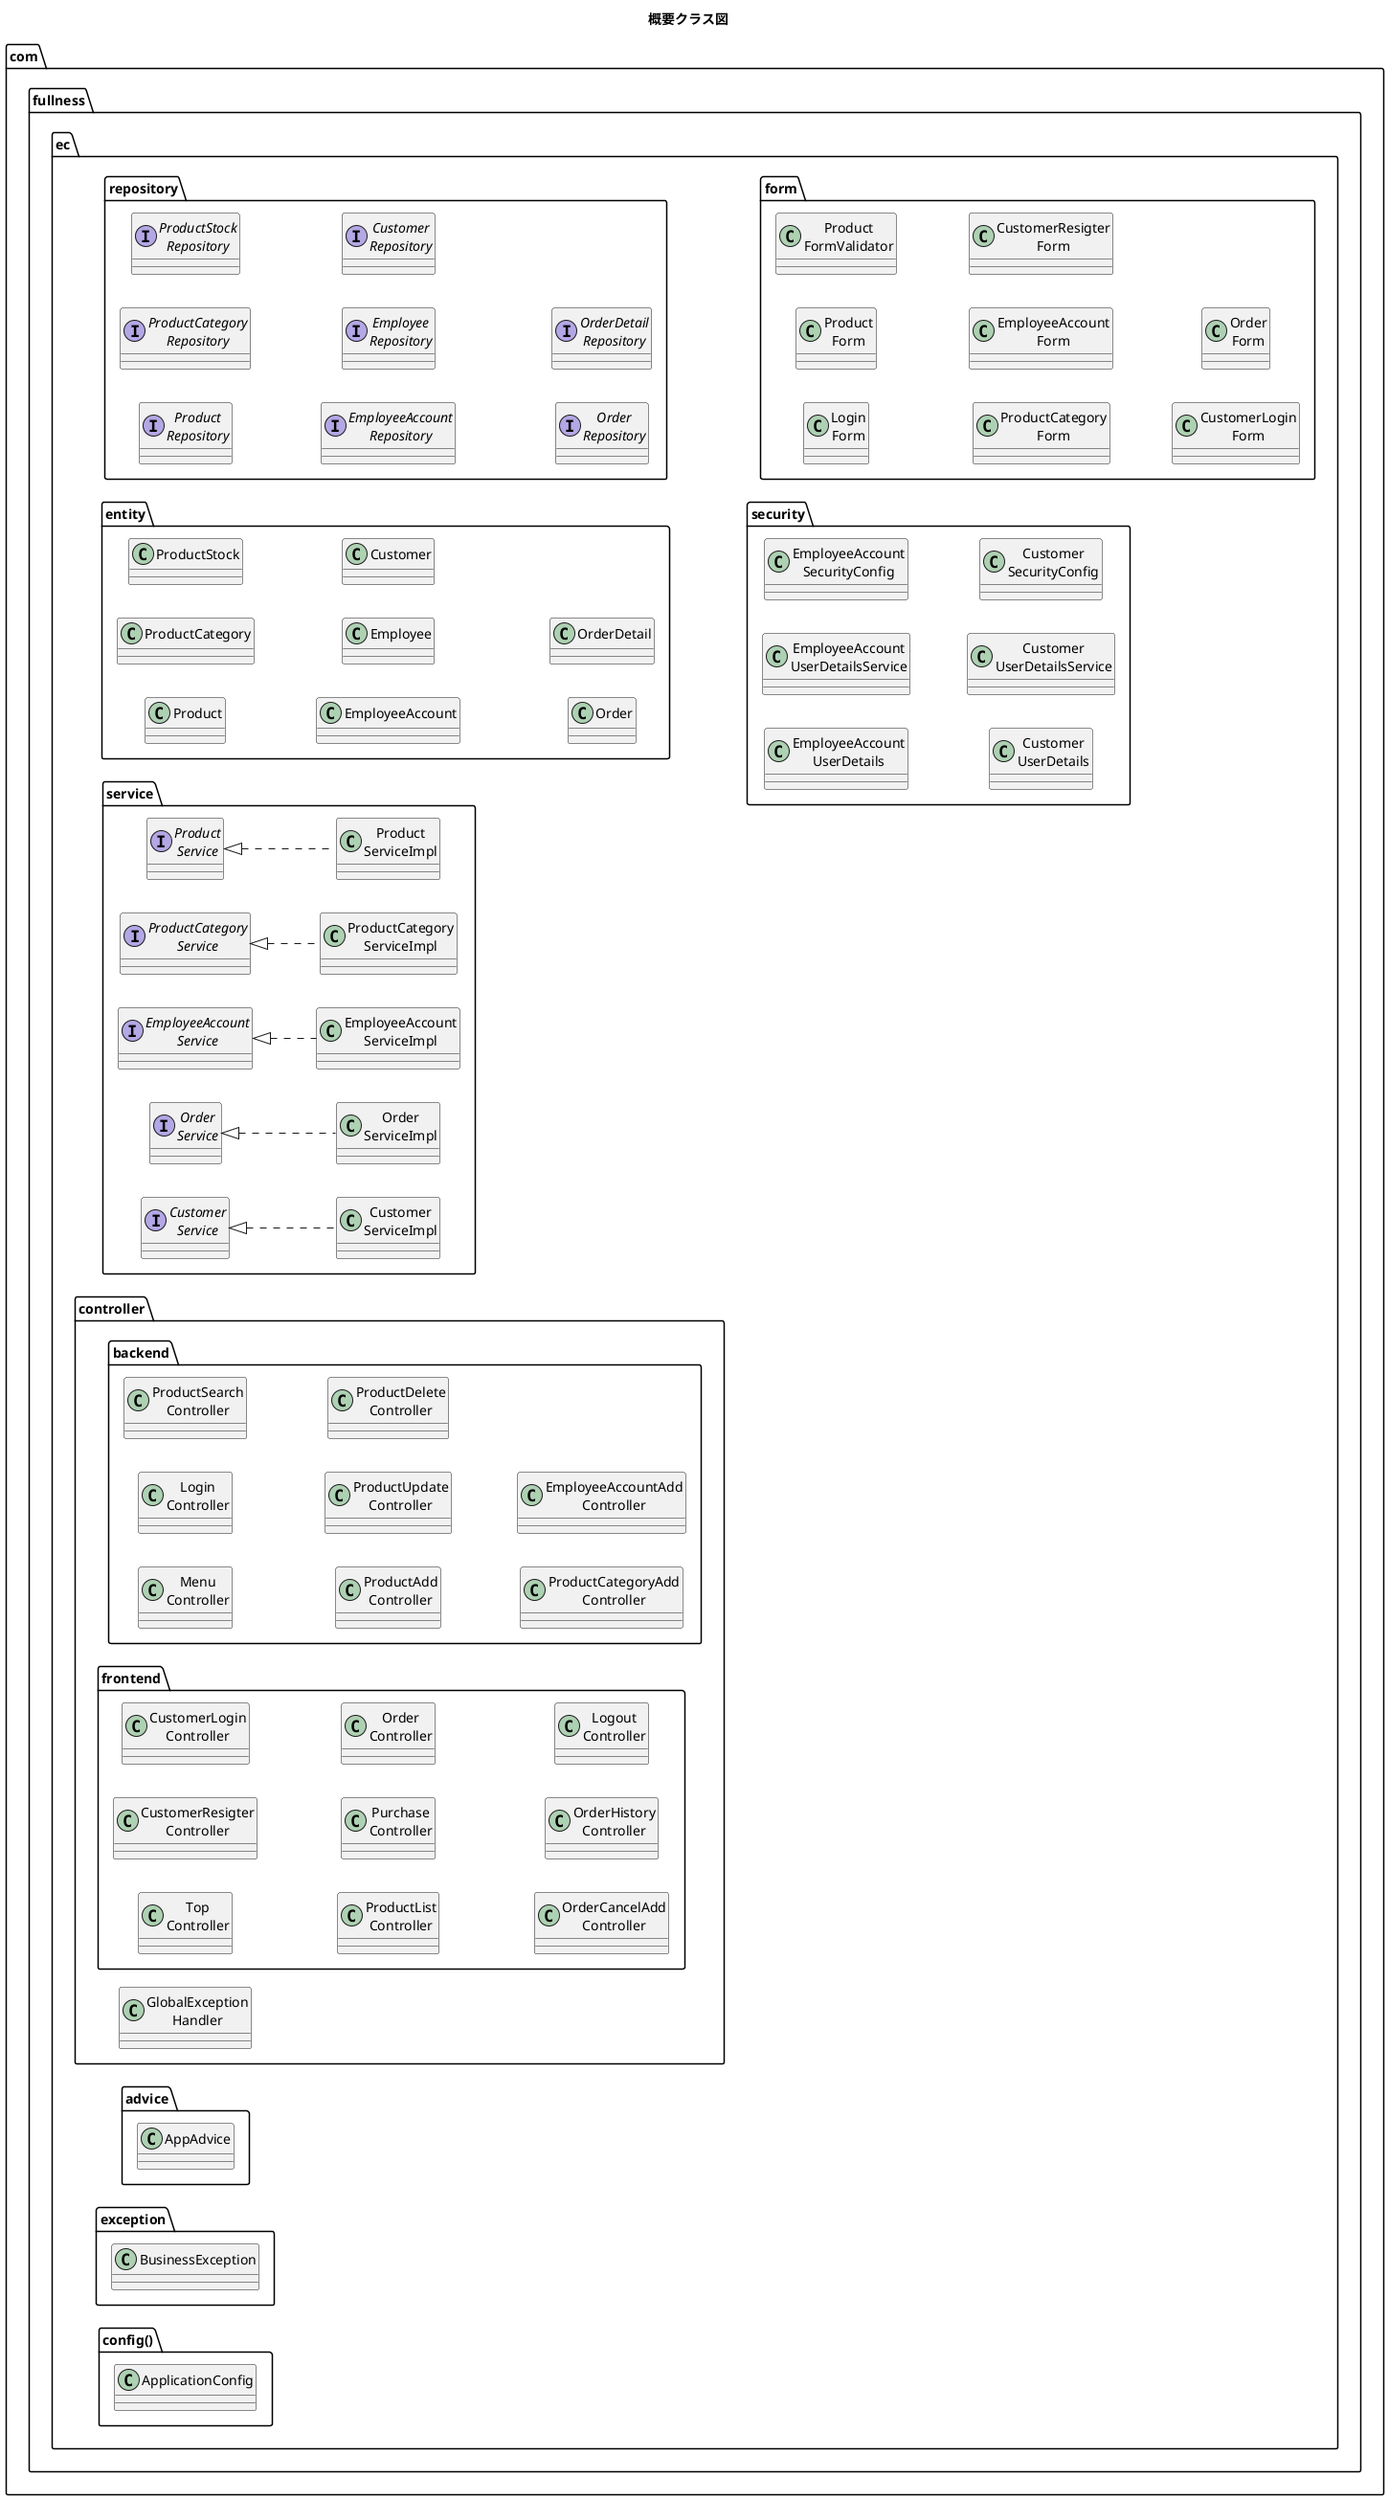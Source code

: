 @startuml

title 概要クラス図
left to right direction

package com.fullness.ec{
    package repository{
    	interface "Product\nRepository" as ProductRepository
    	interface "ProductCategory\nRepository" as ProductCategoryRepository
    	interface "ProductStock\nRepository" as ProductStockRepository
    	interface "EmployeeAccount\nRepository" as EmployeeAccountRepository
    	interface "Employee\nRepository" as EmployeeRepository
    	interface "Customer\nRepository" as CustomerRepository
    	interface "Order\nRepository" as OrderRepository
    	interface "OrderDetail\nRepository" as OrderDetailRepository
    }
    package entity{
    	class Product
    	class ProductCategory
    	class ProductStock
    	class EmployeeAccount
    	class Employee
    	class Customer
    	class Order
    	class OrderDetail
    }

    package service{
        interface "Product\nService" as ProductService
        class "Product\nServiceImpl" as ProductServiceImpl
        interface "ProductCategory\nService" as ProductCategoryService
        class "ProductCategory\nServiceImpl" as ProductCategoryServiceImpl
        interface "EmployeeAccount\nService" as EmployeeAccountService
        class "EmployeeAccount\nServiceImpl" as EmployeeAccountServiceImpl
        interface "Order\nService" as OrderService
        class "Order\nServiceImpl" as OrderServiceImpl
        interface "Customer\nService" as CustomerService
        class "Customer\nServiceImpl" as CustomerServiceImpl
        OrderService <|.. OrderServiceImpl
        ProductService <|.. ProductServiceImpl
        CustomerService <|.. CustomerServiceImpl
        ProductCategoryService <|.. ProductCategoryServiceImpl
        EmployeeAccountService <|.. EmployeeAccountServiceImpl
    }

    package controller{
        class "GlobalException\nHandler" as GlobalExceptionHandler
        package backend{
            class "Menu\nController" as MenuController
            class "Login\nController" as LoginController
            class "ProductSearch\nController" as ProductSearchController
            class "ProductAdd\nController" as ProductAddController
            class "ProductUpdate\nController" as ProductUpdateController
            class "ProductDelete\nController" as ProductDeleteController
            class "ProductCategoryAdd\nController" as ProductCategoryAddController
            class "EmployeeAccountAdd\nController" as EmployeeAccountAddController
        }
        package frontend{
            class "Top\nController" as TopController
            class "CustomerResigter\nController" as CustomerResigterController
            class "CustomerLogin\nController" as CustomerLoginController
            class "ProductList\nController" as ProductListController
            class "Purchase\nController" as PurchaseController
            class "Order\nController" as OrderController
            class "OrderCancelAdd\nController" as OrderCancelAddController
            class "OrderHistory\nController" as OrderHistoryController
            class "Logout\nController" as LogoutController
        }
    }

    package form {
        class "Login\nForm" as LoginForm
        class "Product\nForm" as ProductForm
        class "Product\nFormValidator" as ProductFormValidator
        class "ProductCategory\nForm" as ProductCategoryForm
        class "EmployeeAccount\nForm" as EmployeeAccountForm
        class "CustomerResigter\nForm" as CustomerResigterForm
        class "CustomerLogin\nForm" as CustomerLoginForm
        class "Order\nForm" as OrderForm
    }
    package security{
        class "EmployeeAccount\nUserDetails" as EmployeeAccountUserDetails
        class "EmployeeAccount\nUserDetailsService" as EmployeeAccountUserDetailsService
        class "EmployeeAccount\nSecurityConfig" as EmployeeAccountSecurityConfig
        class "Customer\nUserDetails" as CustomerUserDetails
        class "Customer\nUserDetailsService" as CustomerUserDetailsService
        class "Customer\nSecurityConfig" as CustomerSecurityConfig
    }

    package advice{
        class "AppAdvice" as AppAdvice
    }

    package exception{
        class "BusinessException" as BusinessException
    }

    package config(){
        class "ApplicationConfig" as ApplicationConfig
    }
}


' controller -> service : use
' controller --> form : use
' service --> repository : call
' repository --> entity : use

@enduml